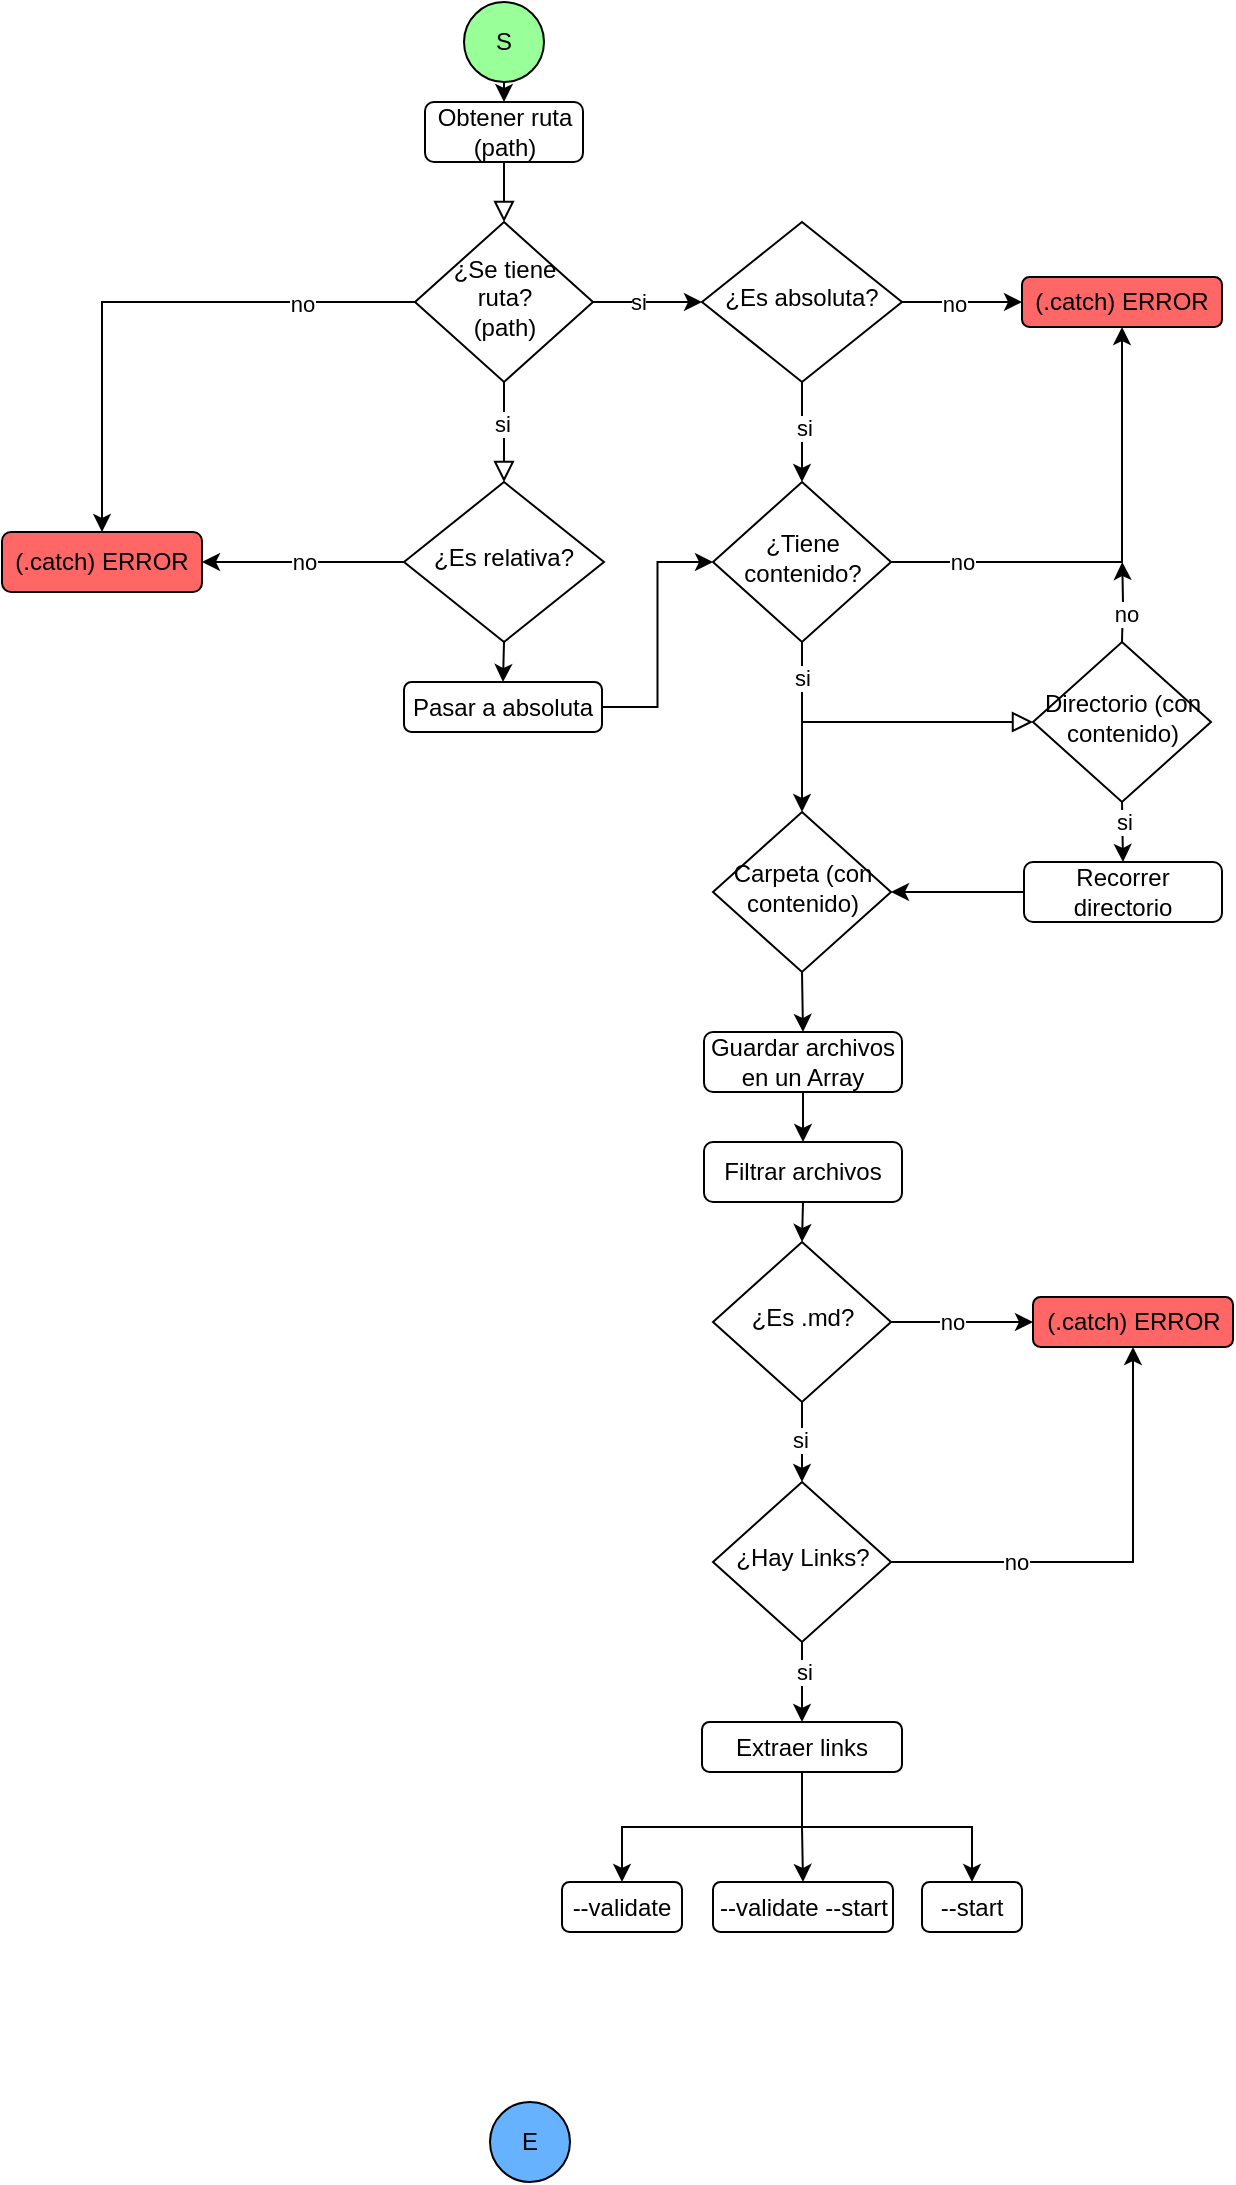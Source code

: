 <mxfile version="21.6.2" type="github">
  <diagram id="C5RBs43oDa-KdzZeNtuy" name="Page-1">
    <mxGraphModel dx="1973" dy="1093" grid="1" gridSize="10" guides="1" tooltips="1" connect="1" arrows="1" fold="1" page="1" pageScale="1" pageWidth="827" pageHeight="1169" math="0" shadow="0">
      <root>
        <mxCell id="WIyWlLk6GJQsqaUBKTNV-0" />
        <mxCell id="WIyWlLk6GJQsqaUBKTNV-1" parent="WIyWlLk6GJQsqaUBKTNV-0" />
        <mxCell id="WIyWlLk6GJQsqaUBKTNV-2" value="" style="rounded=0;html=1;jettySize=auto;orthogonalLoop=1;fontSize=11;endArrow=block;endFill=0;endSize=8;strokeWidth=1;shadow=0;labelBackgroundColor=none;edgeStyle=orthogonalEdgeStyle;" parent="WIyWlLk6GJQsqaUBKTNV-1" source="WIyWlLk6GJQsqaUBKTNV-3" target="WIyWlLk6GJQsqaUBKTNV-6" edge="1">
          <mxGeometry relative="1" as="geometry" />
        </mxCell>
        <mxCell id="WIyWlLk6GJQsqaUBKTNV-3" value="Obtener ruta&lt;br&gt;(path)" style="rounded=1;whiteSpace=wrap;html=1;fontSize=12;glass=0;strokeWidth=1;shadow=0;" parent="WIyWlLk6GJQsqaUBKTNV-1" vertex="1">
          <mxGeometry x="381.5" y="90" width="79" height="30" as="geometry" />
        </mxCell>
        <mxCell id="K4JYTw5yfTDGfKBI4vf8-60" style="edgeStyle=orthogonalEdgeStyle;rounded=0;orthogonalLoop=1;jettySize=auto;html=1;exitX=1;exitY=0.5;exitDx=0;exitDy=0;entryX=0;entryY=0.5;entryDx=0;entryDy=0;" edge="1" parent="WIyWlLk6GJQsqaUBKTNV-1" source="WIyWlLk6GJQsqaUBKTNV-6" target="WIyWlLk6GJQsqaUBKTNV-10">
          <mxGeometry relative="1" as="geometry" />
        </mxCell>
        <mxCell id="K4JYTw5yfTDGfKBI4vf8-61" value="si" style="edgeLabel;html=1;align=center;verticalAlign=middle;resizable=0;points=[];" vertex="1" connectable="0" parent="K4JYTw5yfTDGfKBI4vf8-60">
          <mxGeometry x="-0.19" relative="1" as="geometry">
            <mxPoint as="offset" />
          </mxGeometry>
        </mxCell>
        <mxCell id="K4JYTw5yfTDGfKBI4vf8-66" style="edgeStyle=orthogonalEdgeStyle;rounded=0;orthogonalLoop=1;jettySize=auto;html=1;exitX=0;exitY=0.5;exitDx=0;exitDy=0;entryX=0.5;entryY=0;entryDx=0;entryDy=0;" edge="1" parent="WIyWlLk6GJQsqaUBKTNV-1" source="WIyWlLk6GJQsqaUBKTNV-6" target="K4JYTw5yfTDGfKBI4vf8-57">
          <mxGeometry relative="1" as="geometry" />
        </mxCell>
        <mxCell id="K4JYTw5yfTDGfKBI4vf8-67" value="no" style="edgeLabel;html=1;align=center;verticalAlign=middle;resizable=0;points=[];" vertex="1" connectable="0" parent="K4JYTw5yfTDGfKBI4vf8-66">
          <mxGeometry x="-0.582" y="1" relative="1" as="geometry">
            <mxPoint as="offset" />
          </mxGeometry>
        </mxCell>
        <mxCell id="WIyWlLk6GJQsqaUBKTNV-6" value="¿Se tiene ruta?&lt;br&gt;(path)" style="rhombus;whiteSpace=wrap;html=1;shadow=0;fontFamily=Helvetica;fontSize=12;align=center;strokeWidth=1;spacing=6;spacingTop=-4;" parent="WIyWlLk6GJQsqaUBKTNV-1" vertex="1">
          <mxGeometry x="376.5" y="150" width="89" height="80" as="geometry" />
        </mxCell>
        <mxCell id="K4JYTw5yfTDGfKBI4vf8-62" style="edgeStyle=orthogonalEdgeStyle;rounded=0;orthogonalLoop=1;jettySize=auto;html=1;exitX=1;exitY=0.5;exitDx=0;exitDy=0;entryX=0;entryY=0.5;entryDx=0;entryDy=0;" edge="1" parent="WIyWlLk6GJQsqaUBKTNV-1" source="WIyWlLk6GJQsqaUBKTNV-10" target="K4JYTw5yfTDGfKBI4vf8-15">
          <mxGeometry relative="1" as="geometry" />
        </mxCell>
        <mxCell id="K4JYTw5yfTDGfKBI4vf8-63" value="no" style="edgeLabel;html=1;align=center;verticalAlign=middle;resizable=0;points=[];" vertex="1" connectable="0" parent="K4JYTw5yfTDGfKBI4vf8-62">
          <mxGeometry x="-0.152" y="-1" relative="1" as="geometry">
            <mxPoint as="offset" />
          </mxGeometry>
        </mxCell>
        <mxCell id="K4JYTw5yfTDGfKBI4vf8-64" style="edgeStyle=orthogonalEdgeStyle;rounded=0;orthogonalLoop=1;jettySize=auto;html=1;exitX=0.5;exitY=1;exitDx=0;exitDy=0;entryX=0.5;entryY=0;entryDx=0;entryDy=0;" edge="1" parent="WIyWlLk6GJQsqaUBKTNV-1" source="WIyWlLk6GJQsqaUBKTNV-10" target="K4JYTw5yfTDGfKBI4vf8-7">
          <mxGeometry relative="1" as="geometry" />
        </mxCell>
        <mxCell id="K4JYTw5yfTDGfKBI4vf8-65" value="si" style="edgeLabel;html=1;align=center;verticalAlign=middle;resizable=0;points=[];" vertex="1" connectable="0" parent="K4JYTw5yfTDGfKBI4vf8-64">
          <mxGeometry x="-0.074" y="1" relative="1" as="geometry">
            <mxPoint as="offset" />
          </mxGeometry>
        </mxCell>
        <mxCell id="WIyWlLk6GJQsqaUBKTNV-10" value="¿Es absoluta?" style="rhombus;whiteSpace=wrap;html=1;shadow=0;fontFamily=Helvetica;fontSize=12;align=center;strokeWidth=1;spacing=6;spacingTop=-4;" parent="WIyWlLk6GJQsqaUBKTNV-1" vertex="1">
          <mxGeometry x="520" y="150" width="100" height="80" as="geometry" />
        </mxCell>
        <mxCell id="K4JYTw5yfTDGfKBI4vf8-68" style="edgeStyle=orthogonalEdgeStyle;rounded=0;orthogonalLoop=1;jettySize=auto;html=1;exitX=0.5;exitY=1;exitDx=0;exitDy=0;entryX=0.5;entryY=0;entryDx=0;entryDy=0;" edge="1" parent="WIyWlLk6GJQsqaUBKTNV-1" source="K4JYTw5yfTDGfKBI4vf8-0" target="WIyWlLk6GJQsqaUBKTNV-3">
          <mxGeometry relative="1" as="geometry" />
        </mxCell>
        <mxCell id="K4JYTw5yfTDGfKBI4vf8-0" value="S" style="ellipse;whiteSpace=wrap;html=1;aspect=fixed;fillColor=#99FF99;" vertex="1" parent="WIyWlLk6GJQsqaUBKTNV-1">
          <mxGeometry x="401" y="40" width="40" height="40" as="geometry" />
        </mxCell>
        <mxCell id="K4JYTw5yfTDGfKBI4vf8-16" value="" style="edgeStyle=orthogonalEdgeStyle;rounded=0;orthogonalLoop=1;jettySize=auto;html=1;entryX=0.5;entryY=0;entryDx=0;entryDy=0;exitX=0.5;exitY=1;exitDx=0;exitDy=0;" edge="1" parent="WIyWlLk6GJQsqaUBKTNV-1" source="K4JYTw5yfTDGfKBI4vf8-11" target="K4JYTw5yfTDGfKBI4vf8-5">
          <mxGeometry relative="1" as="geometry" />
        </mxCell>
        <mxCell id="K4JYTw5yfTDGfKBI4vf8-17" style="edgeStyle=orthogonalEdgeStyle;rounded=0;orthogonalLoop=1;jettySize=auto;html=1;entryX=0;entryY=0.5;entryDx=0;entryDy=0;" edge="1" parent="WIyWlLk6GJQsqaUBKTNV-1" source="K4JYTw5yfTDGfKBI4vf8-5" target="K4JYTw5yfTDGfKBI4vf8-7">
          <mxGeometry relative="1" as="geometry" />
        </mxCell>
        <mxCell id="K4JYTw5yfTDGfKBI4vf8-5" value="Pasar a absoluta" style="rounded=1;whiteSpace=wrap;html=1;" vertex="1" parent="WIyWlLk6GJQsqaUBKTNV-1">
          <mxGeometry x="371" y="380" width="99" height="25" as="geometry" />
        </mxCell>
        <mxCell id="K4JYTw5yfTDGfKBI4vf8-24" style="edgeStyle=orthogonalEdgeStyle;rounded=0;orthogonalLoop=1;jettySize=auto;html=1;exitX=0.5;exitY=0;exitDx=0;exitDy=0;" edge="1" parent="WIyWlLk6GJQsqaUBKTNV-1">
          <mxGeometry relative="1" as="geometry">
            <mxPoint x="730.118" y="320" as="targetPoint" />
            <mxPoint x="730" y="360.0" as="sourcePoint" />
          </mxGeometry>
        </mxCell>
        <mxCell id="K4JYTw5yfTDGfKBI4vf8-25" value="no" style="edgeLabel;html=1;align=center;verticalAlign=middle;resizable=0;points=[];" vertex="1" connectable="0" parent="K4JYTw5yfTDGfKBI4vf8-24">
          <mxGeometry x="-0.307" y="-1" relative="1" as="geometry">
            <mxPoint as="offset" />
          </mxGeometry>
        </mxCell>
        <mxCell id="K4JYTw5yfTDGfKBI4vf8-18" style="edgeStyle=orthogonalEdgeStyle;rounded=0;orthogonalLoop=1;jettySize=auto;html=1;exitX=1;exitY=0.5;exitDx=0;exitDy=0;entryX=0.5;entryY=1;entryDx=0;entryDy=0;" edge="1" parent="WIyWlLk6GJQsqaUBKTNV-1" source="K4JYTw5yfTDGfKBI4vf8-7" target="K4JYTw5yfTDGfKBI4vf8-15">
          <mxGeometry relative="1" as="geometry" />
        </mxCell>
        <mxCell id="K4JYTw5yfTDGfKBI4vf8-19" value="no" style="edgeLabel;html=1;align=center;verticalAlign=middle;resizable=0;points=[];" vertex="1" connectable="0" parent="K4JYTw5yfTDGfKBI4vf8-18">
          <mxGeometry x="-0.39" y="1" relative="1" as="geometry">
            <mxPoint x="-36" y="1" as="offset" />
          </mxGeometry>
        </mxCell>
        <mxCell id="K4JYTw5yfTDGfKBI4vf8-29" style="edgeStyle=orthogonalEdgeStyle;rounded=0;orthogonalLoop=1;jettySize=auto;html=1;exitX=0.5;exitY=1;exitDx=0;exitDy=0;entryX=0.5;entryY=0;entryDx=0;entryDy=0;" edge="1" parent="WIyWlLk6GJQsqaUBKTNV-1" source="K4JYTw5yfTDGfKBI4vf8-7" target="K4JYTw5yfTDGfKBI4vf8-28">
          <mxGeometry relative="1" as="geometry" />
        </mxCell>
        <mxCell id="K4JYTw5yfTDGfKBI4vf8-7" value="¿Tiene contenido?" style="rhombus;whiteSpace=wrap;html=1;shadow=0;fontFamily=Helvetica;fontSize=12;align=center;strokeWidth=1;spacing=6;spacingTop=-4;" vertex="1" parent="WIyWlLk6GJQsqaUBKTNV-1">
          <mxGeometry x="525.5" y="280" width="89" height="80" as="geometry" />
        </mxCell>
        <mxCell id="K4JYTw5yfTDGfKBI4vf8-10" value="Yes" style="edgeStyle=orthogonalEdgeStyle;rounded=0;html=1;jettySize=auto;orthogonalLoop=1;fontSize=11;endArrow=block;endFill=0;endSize=8;strokeWidth=1;shadow=0;labelBackgroundColor=none;exitX=0.5;exitY=1;exitDx=0;exitDy=0;" edge="1" parent="WIyWlLk6GJQsqaUBKTNV-1" source="K4JYTw5yfTDGfKBI4vf8-11">
          <mxGeometry y="10" relative="1" as="geometry">
            <mxPoint as="offset" />
            <mxPoint x="431.03" y="240" as="sourcePoint" />
            <mxPoint x="421" y="310" as="targetPoint" />
            <Array as="points">
              <mxPoint x="421" y="300" />
            </Array>
          </mxGeometry>
        </mxCell>
        <mxCell id="K4JYTw5yfTDGfKBI4vf8-12" value="" style="edgeStyle=orthogonalEdgeStyle;rounded=0;html=1;jettySize=auto;orthogonalLoop=1;fontSize=11;endArrow=block;endFill=0;endSize=8;strokeWidth=1;shadow=0;labelBackgroundColor=none;exitX=0.5;exitY=1;exitDx=0;exitDy=0;" edge="1" parent="WIyWlLk6GJQsqaUBKTNV-1" source="WIyWlLk6GJQsqaUBKTNV-6" target="K4JYTw5yfTDGfKBI4vf8-11">
          <mxGeometry y="10" relative="1" as="geometry">
            <mxPoint as="offset" />
            <mxPoint x="421" y="230" as="sourcePoint" />
            <mxPoint x="421" y="310" as="targetPoint" />
            <Array as="points" />
          </mxGeometry>
        </mxCell>
        <mxCell id="K4JYTw5yfTDGfKBI4vf8-59" value="si" style="edgeLabel;html=1;align=center;verticalAlign=middle;resizable=0;points=[];" vertex="1" connectable="0" parent="K4JYTw5yfTDGfKBI4vf8-12">
          <mxGeometry x="-0.189" y="-1" relative="1" as="geometry">
            <mxPoint as="offset" />
          </mxGeometry>
        </mxCell>
        <mxCell id="K4JYTw5yfTDGfKBI4vf8-58" value="no" style="edgeStyle=orthogonalEdgeStyle;rounded=0;orthogonalLoop=1;jettySize=auto;html=1;exitX=0;exitY=0.5;exitDx=0;exitDy=0;entryX=1;entryY=0.5;entryDx=0;entryDy=0;" edge="1" parent="WIyWlLk6GJQsqaUBKTNV-1" source="K4JYTw5yfTDGfKBI4vf8-11" target="K4JYTw5yfTDGfKBI4vf8-57">
          <mxGeometry relative="1" as="geometry" />
        </mxCell>
        <mxCell id="K4JYTw5yfTDGfKBI4vf8-11" value="¿Es relativa?" style="rhombus;whiteSpace=wrap;html=1;shadow=0;fontFamily=Helvetica;fontSize=12;align=center;strokeWidth=1;spacing=6;spacingTop=-4;" vertex="1" parent="WIyWlLk6GJQsqaUBKTNV-1">
          <mxGeometry x="371" y="280" width="100" height="80" as="geometry" />
        </mxCell>
        <mxCell id="K4JYTw5yfTDGfKBI4vf8-15" value="(.catch) ERROR" style="rounded=1;whiteSpace=wrap;html=1;fillColor=#FF6666;" vertex="1" parent="WIyWlLk6GJQsqaUBKTNV-1">
          <mxGeometry x="680" y="177.5" width="100" height="25" as="geometry" />
        </mxCell>
        <mxCell id="K4JYTw5yfTDGfKBI4vf8-22" value="" style="edgeStyle=orthogonalEdgeStyle;rounded=0;html=1;jettySize=auto;orthogonalLoop=1;fontSize=11;endArrow=block;endFill=0;endSize=8;strokeWidth=1;shadow=0;labelBackgroundColor=none;exitX=0.5;exitY=1;exitDx=0;exitDy=0;entryX=0;entryY=0.5;entryDx=0;entryDy=0;" edge="1" parent="WIyWlLk6GJQsqaUBKTNV-1" source="K4JYTw5yfTDGfKBI4vf8-7" target="K4JYTw5yfTDGfKBI4vf8-26">
          <mxGeometry x="-0.001" y="10" relative="1" as="geometry">
            <mxPoint as="offset" />
            <mxPoint x="580" y="240" as="sourcePoint" />
            <mxPoint x="680" y="380.0" as="targetPoint" />
            <Array as="points">
              <mxPoint x="570" y="400" />
            </Array>
          </mxGeometry>
        </mxCell>
        <mxCell id="K4JYTw5yfTDGfKBI4vf8-27" value="si" style="edgeLabel;html=1;align=center;verticalAlign=middle;resizable=0;points=[];" vertex="1" connectable="0" parent="K4JYTw5yfTDGfKBI4vf8-22">
          <mxGeometry x="-0.768" relative="1" as="geometry">
            <mxPoint as="offset" />
          </mxGeometry>
        </mxCell>
        <mxCell id="K4JYTw5yfTDGfKBI4vf8-31" value="si" style="edgeStyle=orthogonalEdgeStyle;rounded=0;orthogonalLoop=1;jettySize=auto;html=1;exitX=0.5;exitY=1;exitDx=0;exitDy=0;entryX=0.5;entryY=0;entryDx=0;entryDy=0;" edge="1" parent="WIyWlLk6GJQsqaUBKTNV-1" source="K4JYTw5yfTDGfKBI4vf8-26" target="K4JYTw5yfTDGfKBI4vf8-30">
          <mxGeometry x="-0.312" relative="1" as="geometry">
            <mxPoint as="offset" />
          </mxGeometry>
        </mxCell>
        <mxCell id="K4JYTw5yfTDGfKBI4vf8-26" value="Directorio (con contenido)" style="rhombus;whiteSpace=wrap;html=1;shadow=0;fontFamily=Helvetica;fontSize=12;align=center;strokeWidth=1;spacing=6;spacingTop=-4;" vertex="1" parent="WIyWlLk6GJQsqaUBKTNV-1">
          <mxGeometry x="685.5" y="360" width="89" height="80" as="geometry" />
        </mxCell>
        <mxCell id="K4JYTw5yfTDGfKBI4vf8-36" style="edgeStyle=orthogonalEdgeStyle;rounded=0;orthogonalLoop=1;jettySize=auto;html=1;exitX=0.5;exitY=1;exitDx=0;exitDy=0;entryX=0.5;entryY=0;entryDx=0;entryDy=0;" edge="1" parent="WIyWlLk6GJQsqaUBKTNV-1" source="K4JYTw5yfTDGfKBI4vf8-28" target="K4JYTw5yfTDGfKBI4vf8-34">
          <mxGeometry relative="1" as="geometry" />
        </mxCell>
        <mxCell id="K4JYTw5yfTDGfKBI4vf8-28" value="Carpeta (con contenido)" style="rhombus;whiteSpace=wrap;html=1;shadow=0;fontFamily=Helvetica;fontSize=12;align=center;strokeWidth=1;spacing=6;spacingTop=-4;" vertex="1" parent="WIyWlLk6GJQsqaUBKTNV-1">
          <mxGeometry x="525.5" y="445" width="89" height="80" as="geometry" />
        </mxCell>
        <mxCell id="K4JYTw5yfTDGfKBI4vf8-32" style="edgeStyle=orthogonalEdgeStyle;rounded=0;orthogonalLoop=1;jettySize=auto;html=1;exitX=0;exitY=0.5;exitDx=0;exitDy=0;entryX=1;entryY=0.5;entryDx=0;entryDy=0;" edge="1" parent="WIyWlLk6GJQsqaUBKTNV-1" source="K4JYTw5yfTDGfKBI4vf8-30" target="K4JYTw5yfTDGfKBI4vf8-28">
          <mxGeometry relative="1" as="geometry">
            <mxPoint x="620" y="485" as="targetPoint" />
          </mxGeometry>
        </mxCell>
        <mxCell id="K4JYTw5yfTDGfKBI4vf8-30" value="Recorrer directorio" style="rounded=1;whiteSpace=wrap;html=1;" vertex="1" parent="WIyWlLk6GJQsqaUBKTNV-1">
          <mxGeometry x="681" y="470" width="99" height="30" as="geometry" />
        </mxCell>
        <mxCell id="K4JYTw5yfTDGfKBI4vf8-37" style="edgeStyle=orthogonalEdgeStyle;rounded=0;orthogonalLoop=1;jettySize=auto;html=1;exitX=0.5;exitY=1;exitDx=0;exitDy=0;entryX=0.5;entryY=0;entryDx=0;entryDy=0;" edge="1" parent="WIyWlLk6GJQsqaUBKTNV-1" source="K4JYTw5yfTDGfKBI4vf8-34" target="K4JYTw5yfTDGfKBI4vf8-35">
          <mxGeometry relative="1" as="geometry" />
        </mxCell>
        <mxCell id="K4JYTw5yfTDGfKBI4vf8-34" value="Guardar archivos en un Array" style="rounded=1;whiteSpace=wrap;html=1;" vertex="1" parent="WIyWlLk6GJQsqaUBKTNV-1">
          <mxGeometry x="521" y="555" width="99" height="30" as="geometry" />
        </mxCell>
        <mxCell id="K4JYTw5yfTDGfKBI4vf8-41" style="edgeStyle=orthogonalEdgeStyle;rounded=0;orthogonalLoop=1;jettySize=auto;html=1;exitX=0.5;exitY=1;exitDx=0;exitDy=0;entryX=0.5;entryY=0;entryDx=0;entryDy=0;" edge="1" parent="WIyWlLk6GJQsqaUBKTNV-1" source="K4JYTw5yfTDGfKBI4vf8-35" target="K4JYTw5yfTDGfKBI4vf8-38">
          <mxGeometry relative="1" as="geometry" />
        </mxCell>
        <mxCell id="K4JYTw5yfTDGfKBI4vf8-35" value="Filtrar archivos" style="rounded=1;whiteSpace=wrap;html=1;" vertex="1" parent="WIyWlLk6GJQsqaUBKTNV-1">
          <mxGeometry x="521" y="610" width="99" height="30" as="geometry" />
        </mxCell>
        <mxCell id="K4JYTw5yfTDGfKBI4vf8-40" style="edgeStyle=orthogonalEdgeStyle;rounded=0;orthogonalLoop=1;jettySize=auto;html=1;exitX=1;exitY=0.5;exitDx=0;exitDy=0;entryX=0;entryY=0.5;entryDx=0;entryDy=0;" edge="1" parent="WIyWlLk6GJQsqaUBKTNV-1" source="K4JYTw5yfTDGfKBI4vf8-38" target="K4JYTw5yfTDGfKBI4vf8-39">
          <mxGeometry relative="1" as="geometry" />
        </mxCell>
        <mxCell id="K4JYTw5yfTDGfKBI4vf8-46" value="no" style="edgeLabel;html=1;align=center;verticalAlign=middle;resizable=0;points=[];" vertex="1" connectable="0" parent="K4JYTw5yfTDGfKBI4vf8-40">
          <mxGeometry x="-0.157" relative="1" as="geometry">
            <mxPoint as="offset" />
          </mxGeometry>
        </mxCell>
        <mxCell id="K4JYTw5yfTDGfKBI4vf8-43" style="edgeStyle=orthogonalEdgeStyle;rounded=0;orthogonalLoop=1;jettySize=auto;html=1;exitX=0.5;exitY=1;exitDx=0;exitDy=0;entryX=0.5;entryY=0;entryDx=0;entryDy=0;" edge="1" parent="WIyWlLk6GJQsqaUBKTNV-1" source="K4JYTw5yfTDGfKBI4vf8-38" target="K4JYTw5yfTDGfKBI4vf8-42">
          <mxGeometry relative="1" as="geometry" />
        </mxCell>
        <mxCell id="K4JYTw5yfTDGfKBI4vf8-47" value="si" style="edgeLabel;html=1;align=center;verticalAlign=middle;resizable=0;points=[];" vertex="1" connectable="0" parent="K4JYTw5yfTDGfKBI4vf8-43">
          <mxGeometry x="-0.064" y="-1" relative="1" as="geometry">
            <mxPoint as="offset" />
          </mxGeometry>
        </mxCell>
        <mxCell id="K4JYTw5yfTDGfKBI4vf8-38" value="¿Es .md?" style="rhombus;whiteSpace=wrap;html=1;shadow=0;fontFamily=Helvetica;fontSize=12;align=center;strokeWidth=1;spacing=6;spacingTop=-4;" vertex="1" parent="WIyWlLk6GJQsqaUBKTNV-1">
          <mxGeometry x="525.5" y="660" width="89" height="80" as="geometry" />
        </mxCell>
        <mxCell id="K4JYTw5yfTDGfKBI4vf8-39" value="(.catch) ERROR" style="rounded=1;whiteSpace=wrap;html=1;fillColor=#FF6666;" vertex="1" parent="WIyWlLk6GJQsqaUBKTNV-1">
          <mxGeometry x="685.5" y="687.5" width="100" height="25" as="geometry" />
        </mxCell>
        <mxCell id="K4JYTw5yfTDGfKBI4vf8-44" style="edgeStyle=orthogonalEdgeStyle;rounded=0;orthogonalLoop=1;jettySize=auto;html=1;exitX=1;exitY=0.5;exitDx=0;exitDy=0;entryX=0.5;entryY=1;entryDx=0;entryDy=0;" edge="1" parent="WIyWlLk6GJQsqaUBKTNV-1" source="K4JYTw5yfTDGfKBI4vf8-42" target="K4JYTw5yfTDGfKBI4vf8-39">
          <mxGeometry relative="1" as="geometry" />
        </mxCell>
        <mxCell id="K4JYTw5yfTDGfKBI4vf8-45" value="no" style="edgeLabel;html=1;align=center;verticalAlign=middle;resizable=0;points=[];" vertex="1" connectable="0" parent="K4JYTw5yfTDGfKBI4vf8-44">
          <mxGeometry x="-0.453" relative="1" as="geometry">
            <mxPoint as="offset" />
          </mxGeometry>
        </mxCell>
        <mxCell id="K4JYTw5yfTDGfKBI4vf8-49" style="edgeStyle=orthogonalEdgeStyle;rounded=0;orthogonalLoop=1;jettySize=auto;html=1;exitX=0.5;exitY=1;exitDx=0;exitDy=0;entryX=0.5;entryY=0;entryDx=0;entryDy=0;" edge="1" parent="WIyWlLk6GJQsqaUBKTNV-1" source="K4JYTw5yfTDGfKBI4vf8-42" target="K4JYTw5yfTDGfKBI4vf8-48">
          <mxGeometry relative="1" as="geometry" />
        </mxCell>
        <mxCell id="K4JYTw5yfTDGfKBI4vf8-50" value="si" style="edgeLabel;html=1;align=center;verticalAlign=middle;resizable=0;points=[];" vertex="1" connectable="0" parent="K4JYTw5yfTDGfKBI4vf8-49">
          <mxGeometry x="-0.257" y="1" relative="1" as="geometry">
            <mxPoint as="offset" />
          </mxGeometry>
        </mxCell>
        <mxCell id="K4JYTw5yfTDGfKBI4vf8-42" value="¿Hay Links?" style="rhombus;whiteSpace=wrap;html=1;shadow=0;fontFamily=Helvetica;fontSize=12;align=center;strokeWidth=1;spacing=6;spacingTop=-4;" vertex="1" parent="WIyWlLk6GJQsqaUBKTNV-1">
          <mxGeometry x="525.5" y="780" width="89" height="80" as="geometry" />
        </mxCell>
        <mxCell id="K4JYTw5yfTDGfKBI4vf8-54" style="edgeStyle=orthogonalEdgeStyle;rounded=0;orthogonalLoop=1;jettySize=auto;html=1;exitX=0.5;exitY=1;exitDx=0;exitDy=0;entryX=0.5;entryY=0;entryDx=0;entryDy=0;" edge="1" parent="WIyWlLk6GJQsqaUBKTNV-1" source="K4JYTw5yfTDGfKBI4vf8-48" target="K4JYTw5yfTDGfKBI4vf8-51">
          <mxGeometry relative="1" as="geometry" />
        </mxCell>
        <mxCell id="K4JYTw5yfTDGfKBI4vf8-55" style="edgeStyle=orthogonalEdgeStyle;rounded=0;orthogonalLoop=1;jettySize=auto;html=1;exitX=0.5;exitY=1;exitDx=0;exitDy=0;entryX=0.5;entryY=0;entryDx=0;entryDy=0;" edge="1" parent="WIyWlLk6GJQsqaUBKTNV-1" source="K4JYTw5yfTDGfKBI4vf8-48" target="K4JYTw5yfTDGfKBI4vf8-52">
          <mxGeometry relative="1" as="geometry" />
        </mxCell>
        <mxCell id="K4JYTw5yfTDGfKBI4vf8-56" style="edgeStyle=orthogonalEdgeStyle;rounded=0;orthogonalLoop=1;jettySize=auto;html=1;exitX=0.5;exitY=1;exitDx=0;exitDy=0;entryX=0.5;entryY=0;entryDx=0;entryDy=0;" edge="1" parent="WIyWlLk6GJQsqaUBKTNV-1" source="K4JYTw5yfTDGfKBI4vf8-48" target="K4JYTw5yfTDGfKBI4vf8-53">
          <mxGeometry relative="1" as="geometry" />
        </mxCell>
        <mxCell id="K4JYTw5yfTDGfKBI4vf8-48" value="Extraer links" style="rounded=1;whiteSpace=wrap;html=1;" vertex="1" parent="WIyWlLk6GJQsqaUBKTNV-1">
          <mxGeometry x="520" y="900" width="100" height="25" as="geometry" />
        </mxCell>
        <mxCell id="K4JYTw5yfTDGfKBI4vf8-51" value="--validate" style="rounded=1;whiteSpace=wrap;html=1;" vertex="1" parent="WIyWlLk6GJQsqaUBKTNV-1">
          <mxGeometry x="450" y="980" width="60" height="25" as="geometry" />
        </mxCell>
        <mxCell id="K4JYTw5yfTDGfKBI4vf8-52" value="--validate --start" style="rounded=1;whiteSpace=wrap;html=1;" vertex="1" parent="WIyWlLk6GJQsqaUBKTNV-1">
          <mxGeometry x="525.5" y="980" width="90" height="25" as="geometry" />
        </mxCell>
        <mxCell id="K4JYTw5yfTDGfKBI4vf8-53" value="--start" style="rounded=1;whiteSpace=wrap;html=1;" vertex="1" parent="WIyWlLk6GJQsqaUBKTNV-1">
          <mxGeometry x="630" y="980" width="50" height="25" as="geometry" />
        </mxCell>
        <mxCell id="K4JYTw5yfTDGfKBI4vf8-57" value="(.catch) ERROR" style="rounded=1;whiteSpace=wrap;html=1;fillColor=#FF6666;" vertex="1" parent="WIyWlLk6GJQsqaUBKTNV-1">
          <mxGeometry x="170" y="305" width="100" height="30" as="geometry" />
        </mxCell>
        <mxCell id="K4JYTw5yfTDGfKBI4vf8-70" value="E" style="ellipse;whiteSpace=wrap;html=1;aspect=fixed;fillColor=#66B2FF;" vertex="1" parent="WIyWlLk6GJQsqaUBKTNV-1">
          <mxGeometry x="414" y="1090" width="40" height="40" as="geometry" />
        </mxCell>
      </root>
    </mxGraphModel>
  </diagram>
</mxfile>
